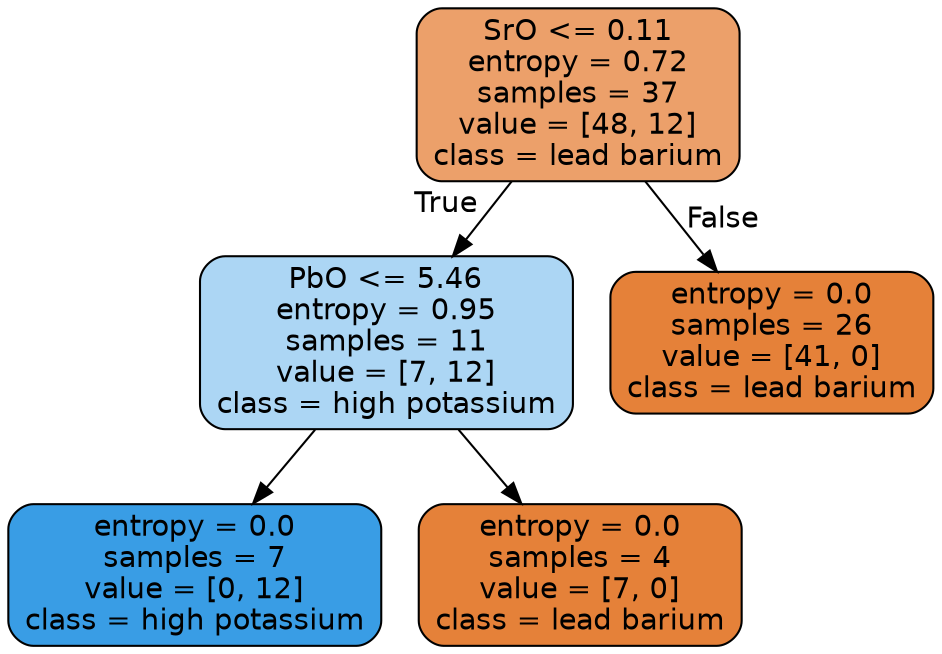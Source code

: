 digraph Tree {
node [shape=box, style="filled, rounded", color="black", fontname=helvetica] ;
edge [fontname=helvetica] ;
0 [label="SrO <= 0.11\nentropy = 0.72\nsamples = 37\nvalue = [48, 12]\nclass = lead barium", fillcolor="#eca06a"] ;
1 [label="PbO <= 5.46\nentropy = 0.95\nsamples = 11\nvalue = [7, 12]\nclass = high potassium", fillcolor="#acd6f4"] ;
0 -> 1 [labeldistance=2.5, labelangle=45, headlabel="True"] ;
2 [label="entropy = 0.0\nsamples = 7\nvalue = [0, 12]\nclass = high potassium", fillcolor="#399de5"] ;
1 -> 2 ;
3 [label="entropy = 0.0\nsamples = 4\nvalue = [7, 0]\nclass = lead barium", fillcolor="#e58139"] ;
1 -> 3 ;
4 [label="entropy = 0.0\nsamples = 26\nvalue = [41, 0]\nclass = lead barium", fillcolor="#e58139"] ;
0 -> 4 [labeldistance=2.5, labelangle=-45, headlabel="False"] ;
}